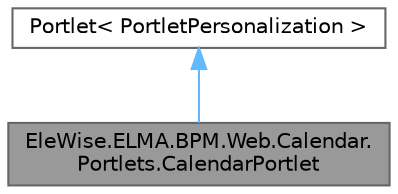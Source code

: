 digraph "EleWise.ELMA.BPM.Web.Calendar.Portlets.CalendarPortlet"
{
 // LATEX_PDF_SIZE
  bgcolor="transparent";
  edge [fontname=Helvetica,fontsize=10,labelfontname=Helvetica,labelfontsize=10];
  node [fontname=Helvetica,fontsize=10,shape=box,height=0.2,width=0.4];
  Node1 [id="Node000001",label="EleWise.ELMA.BPM.Web.Calendar.\lPortlets.CalendarPortlet",height=0.2,width=0.4,color="gray40", fillcolor="grey60", style="filled", fontcolor="black",tooltip="Портлет календаря"];
  Node2 -> Node1 [id="edge1_Node000001_Node000002",dir="back",color="steelblue1",style="solid",tooltip=" "];
  Node2 [id="Node000002",label="Portlet\< PortletPersonalization \>",height=0.2,width=0.4,color="gray40", fillcolor="white", style="filled",tooltip=" "];
}
